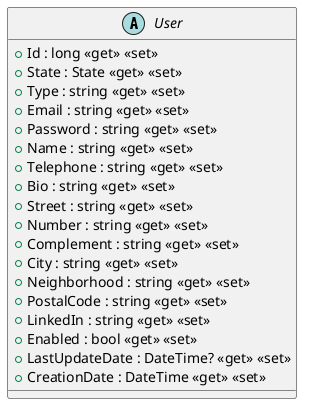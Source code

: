 @startuml
abstract class User {
    + Id : long <<get>> <<set>>
    + State : State <<get>> <<set>>
    + Type : string <<get>> <<set>>
    + Email : string <<get>> <<set>>
    + Password : string <<get>> <<set>>
    + Name : string <<get>> <<set>>
    + Telephone : string <<get>> <<set>>
    + Bio : string <<get>> <<set>>
    + Street : string <<get>> <<set>>
    + Number : string <<get>> <<set>>
    + Complement : string <<get>> <<set>>
    + City : string <<get>> <<set>>
    + Neighborhood : string <<get>> <<set>>
    + PostalCode : string <<get>> <<set>>
    + LinkedIn : string <<get>> <<set>>
    + Enabled : bool <<get>> <<set>>
    + LastUpdateDate : DateTime? <<get>> <<set>>
    + CreationDate : DateTime <<get>> <<set>>
}
@enduml
